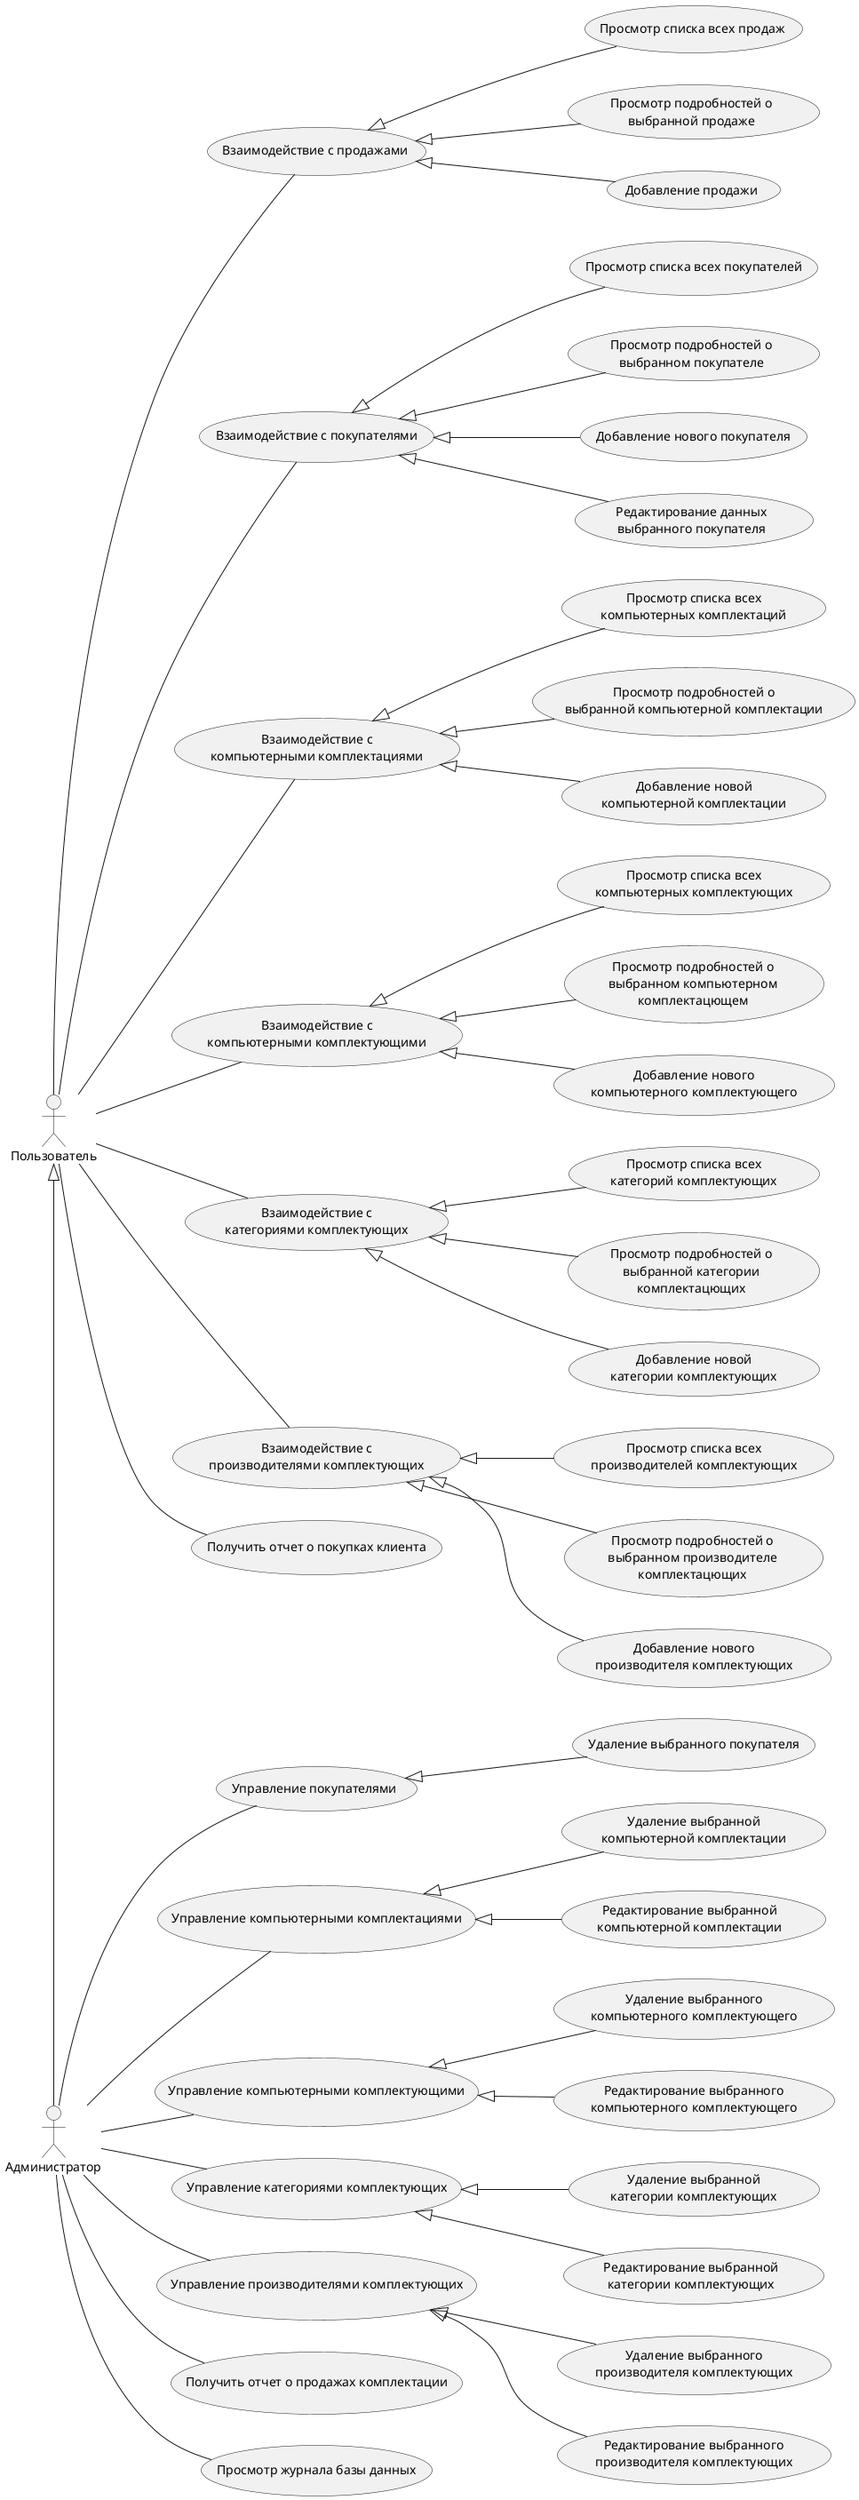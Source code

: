 ﻿@startuml
'https://plantuml.com/use-case-diagram

left to right direction

:Пользователь: as user
:Администратор: as admin

(Взаимодействие с продажами) as salesInteraction
user -- salesInteraction
salesInteraction <|-- (Просмотр списка всех продаж)
salesInteraction <|-- (Просмотр подробностей о\nвыбранной продаже)
salesInteraction <|-- (Добавление продажи)

(Взаимодействие с покупателями) as customersInteraction
user -- customersInteraction
customersInteraction <|-- (Просмотр списка всех покупателей)
customersInteraction <|-- (Просмотр подробностей о\nвыбранном покупателе)
customersInteraction <|-- (Добавление нового покупателя)
customersInteraction <|-- (Редактирование данных\nвыбранного покупателя)

(Взаимодействие с\nкомпьютерными комплектациями) as configurationsInteraction
user -- configurationsInteraction
configurationsInteraction <|-- (Просмотр списка всех\nкомпьютерных комплектаций)
configurationsInteraction <|-- (Просмотр подробностей о\nвыбранной компьютерной комплектации)
configurationsInteraction <|-- (Добавление новой\nкомпьютерной комплектации)

(Взаимодействие с\nкомпьютерными комплектующими) as componentsInteraction
user -- componentsInteraction
componentsInteraction <|-- (Просмотр списка всех\nкомпьютерных комплектующих)
componentsInteraction <|-- (Просмотр подробностей о\nвыбранном компьютерном\nкомплектацющем)
componentsInteraction <|-- (Добавление нового\nкомпьютерного комплектующего)

(Взаимодействие с\nкатегориями комплектующих) as categoriesInteraction
user -- categoriesInteraction
categoriesInteraction <|-- (Просмотр списка всех\nкатегорий комплектующих)
categoriesInteraction <|-- (Просмотр подробностей о\nвыбранной категории\nкомплектацющих)
categoriesInteraction <|-- (Добавление новой\nкатегории комплектующих)

(Взаимодействие с\nпроизводителями комплектующих) as manufacturersInteraction
user -- manufacturersInteraction
manufacturersInteraction <|-- (Просмотр списка всех\nпроизводителей комплектующих)
manufacturersInteraction <|-- (Просмотр подробностей о\nвыбранном производителе\nкомплектацющих)
manufacturersInteraction <|-- (Добавление нового\nпроизводителя комплектующих)

user -- (Получить отчет о покупках клиента)


user <|-right- admin
(Управление покупателями) as customersControl
admin -- customersControl
customersControl <|-- (Удаление выбранного покупателя)

(Управление компьютерными комплектациями) as configurationsControl
admin -- configurationsControl
configurationsControl <|-- (Удаление выбранной\nкомпьютерной комплектации)
configurationsControl <|-- (Редактирование выбранной\nкомпьютерной комплектации)

(Управление компьютерными комплектующими) as componentsControl
admin -- componentsControl
componentsControl <|-- (Удаление выбранного\nкомпьютерного комплектующего)
componentsControl <|-- (Редактирование выбранного\nкомпьютерного комплектующего)

(Управление категориями комплектующих) as categoriesControl
admin -- categoriesControl
categoriesControl <|-- (Удаление выбранной\nкатегории комплектующих)
categoriesControl <|-- (Редактирование выбранной\nкатегории комплектующих)

(Управление производителями комплектующих) as manufacturersControl
admin -- manufacturersControl
manufacturersControl <|-- (Удаление выбранного\nпроизводителя комплектующих)
manufacturersControl <|-- (Редактирование выбранного\nпроизводителя комплектующих)

admin -- (Получить отчет о продажах комплектации)

(Просмотр журнала базы данных) as logs
admin -- logs

@enduml